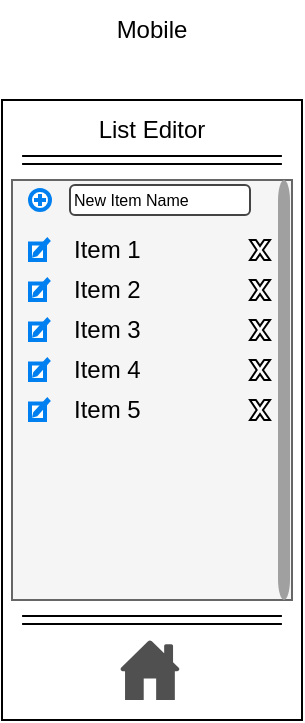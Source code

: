 <mxfile>
    <diagram id="Npyo4NlFzo5oswFPgFNX" name="Page-1">
        <mxGraphModel dx="257" dy="160" grid="1" gridSize="10" guides="1" tooltips="1" connect="1" arrows="1" fold="1" page="1" pageScale="1" pageWidth="850" pageHeight="1100" math="0" shadow="0">
            <root>
                <mxCell id="0"/>
                <mxCell id="1" parent="0"/>
                <mxCell id="2" value="" style="rounded=0;whiteSpace=wrap;html=1;" vertex="1" parent="1">
                    <mxGeometry x="36" y="80" width="150" height="310" as="geometry"/>
                </mxCell>
                <mxCell id="37" value="" style="whiteSpace=wrap;html=1;fillColor=#f5f5f5;fontColor=#333333;strokeColor=#666666;" vertex="1" parent="1">
                    <mxGeometry x="41" y="120" width="140" height="210" as="geometry"/>
                </mxCell>
                <mxCell id="3" value="List Editor" style="text;strokeColor=none;align=center;fillColor=none;html=1;verticalAlign=middle;whiteSpace=wrap;rounded=0;" vertex="1" parent="1">
                    <mxGeometry x="81" y="80" width="60" height="30" as="geometry"/>
                </mxCell>
                <mxCell id="5" value="" style="html=1;verticalLabelPosition=bottom;labelBackgroundColor=#ffffff;verticalAlign=top;shadow=0;dashed=0;strokeWidth=2;shape=mxgraph.ios7.misc.scroll_(vertical);fillColor=#a0a0a0;" vertex="1" parent="1">
                    <mxGeometry x="174" y="120" width="6" height="210" as="geometry"/>
                </mxCell>
                <mxCell id="30" value="Mobile" style="text;strokeColor=none;align=center;fillColor=none;html=1;verticalAlign=middle;whiteSpace=wrap;rounded=0;" vertex="1" parent="1">
                    <mxGeometry x="81" y="30" width="60" height="30" as="geometry"/>
                </mxCell>
                <mxCell id="10" value="" style="group" vertex="1" connectable="0" parent="1">
                    <mxGeometry x="50" y="120" width="130" height="210" as="geometry"/>
                </mxCell>
                <mxCell id="7" value="" style="html=1;verticalLabelPosition=bottom;align=center;labelBackgroundColor=#ffffff;verticalAlign=top;strokeWidth=2;strokeColor=#0080F0;shadow=0;dashed=0;shape=mxgraph.ios7.icons.add;" vertex="1" parent="10">
                    <mxGeometry y="5" width="10" height="10" as="geometry"/>
                </mxCell>
                <mxCell id="6" value="New Item Name" style="strokeWidth=1;html=1;shadow=0;dashed=0;shape=mxgraph.ios.iTextInput;strokeColor=#444444;buttonText=;fontSize=8;whiteSpace=wrap;align=left;" vertex="1" parent="10">
                    <mxGeometry x="20" y="2.5" width="90" height="15" as="geometry"/>
                </mxCell>
                <mxCell id="4" value="" style="edgeStyle=none;orthogonalLoop=1;jettySize=auto;html=1;shape=link;width=-3.889;entryX=0.067;entryY=0.129;entryDx=0;entryDy=0;entryPerimeter=0;exitX=0.933;exitY=0.129;exitDx=0;exitDy=0;exitPerimeter=0;" edge="1" parent="1">
                    <mxGeometry width="80" relative="1" as="geometry">
                        <mxPoint x="175.95" y="110.0" as="sourcePoint"/>
                        <mxPoint x="46.05" y="110.0" as="targetPoint"/>
                        <Array as="points"/>
                    </mxGeometry>
                </mxCell>
                <mxCell id="31" value="" style="sketch=0;pointerEvents=1;shadow=0;dashed=0;html=1;strokeColor=none;fillColor=#505050;labelPosition=center;verticalLabelPosition=bottom;verticalAlign=top;outlineConnect=0;align=center;shape=mxgraph.office.concepts.home;" vertex="1" parent="1">
                    <mxGeometry x="95" y="350" width="30" height="30" as="geometry"/>
                </mxCell>
                <mxCell id="32" value="" style="edgeStyle=none;orthogonalLoop=1;jettySize=auto;html=1;shape=link;width=-3.889;entryX=0.067;entryY=0.129;entryDx=0;entryDy=0;entryPerimeter=0;exitX=0.933;exitY=0.129;exitDx=0;exitDy=0;exitPerimeter=0;" edge="1" parent="1">
                    <mxGeometry width="80" relative="1" as="geometry">
                        <mxPoint x="175.95" y="340" as="sourcePoint"/>
                        <mxPoint x="46.05" y="340" as="targetPoint"/>
                        <Array as="points"/>
                    </mxGeometry>
                </mxCell>
                <mxCell id="35" value="" style="group" vertex="1" connectable="0" parent="1">
                    <mxGeometry x="50" y="150" width="130" height="180" as="geometry"/>
                </mxCell>
                <mxCell id="13" value="" style="group" vertex="1" connectable="0" parent="35">
                    <mxGeometry width="130" height="180" as="geometry"/>
                </mxCell>
                <mxCell id="8" value="Item 1" style="text;strokeColor=none;align=left;fillColor=none;html=1;verticalAlign=middle;whiteSpace=wrap;rounded=0;" vertex="1" parent="13">
                    <mxGeometry x="20" width="90" height="10" as="geometry"/>
                </mxCell>
                <mxCell id="9" value="" style="html=1;verticalLabelPosition=bottom;align=center;labelBackgroundColor=#ffffff;verticalAlign=top;strokeWidth=2;strokeColor=#0080F0;shadow=0;dashed=0;shape=mxgraph.ios7.icons.compose;" vertex="1" parent="13">
                    <mxGeometry width="9.1" height="10" as="geometry"/>
                </mxCell>
                <mxCell id="11" value="" style="verticalLabelPosition=bottom;verticalAlign=top;html=1;shape=mxgraph.basic.x" vertex="1" parent="13">
                    <mxGeometry x="110" width="10" height="10" as="geometry"/>
                </mxCell>
                <mxCell id="14" value="" style="group" vertex="1" connectable="0" parent="35">
                    <mxGeometry y="20" width="120" height="10" as="geometry"/>
                </mxCell>
                <mxCell id="15" value="Item 2" style="text;strokeColor=none;align=left;fillColor=none;html=1;verticalAlign=middle;whiteSpace=wrap;rounded=0;" vertex="1" parent="14">
                    <mxGeometry x="20" width="90" height="10" as="geometry"/>
                </mxCell>
                <mxCell id="16" value="" style="html=1;verticalLabelPosition=bottom;align=center;labelBackgroundColor=#ffffff;verticalAlign=top;strokeWidth=2;strokeColor=#0080F0;shadow=0;dashed=0;shape=mxgraph.ios7.icons.compose;" vertex="1" parent="14">
                    <mxGeometry width="9.1" height="10" as="geometry"/>
                </mxCell>
                <mxCell id="17" value="" style="verticalLabelPosition=bottom;verticalAlign=top;html=1;shape=mxgraph.basic.x" vertex="1" parent="14">
                    <mxGeometry x="110" width="10" height="10" as="geometry"/>
                </mxCell>
                <mxCell id="18" value="" style="group" vertex="1" connectable="0" parent="35">
                    <mxGeometry y="40" width="130" height="140" as="geometry"/>
                </mxCell>
                <mxCell id="19" value="Item 3" style="text;strokeColor=none;align=left;fillColor=none;html=1;verticalAlign=middle;whiteSpace=wrap;rounded=0;" vertex="1" parent="18">
                    <mxGeometry x="20" width="90" height="10" as="geometry"/>
                </mxCell>
                <mxCell id="20" value="" style="html=1;verticalLabelPosition=bottom;align=center;labelBackgroundColor=#ffffff;verticalAlign=top;strokeWidth=2;strokeColor=#0080F0;shadow=0;dashed=0;shape=mxgraph.ios7.icons.compose;" vertex="1" parent="18">
                    <mxGeometry width="9.1" height="10" as="geometry"/>
                </mxCell>
                <mxCell id="21" value="" style="verticalLabelPosition=bottom;verticalAlign=top;html=1;shape=mxgraph.basic.x" vertex="1" parent="18">
                    <mxGeometry x="110" width="10" height="10" as="geometry"/>
                </mxCell>
                <mxCell id="22" value="" style="group" vertex="1" connectable="0" parent="35">
                    <mxGeometry y="60" width="120" height="10" as="geometry"/>
                </mxCell>
                <mxCell id="23" value="Item 4" style="text;strokeColor=none;align=left;fillColor=none;html=1;verticalAlign=middle;whiteSpace=wrap;rounded=0;" vertex="1" parent="22">
                    <mxGeometry x="20" width="90" height="10" as="geometry"/>
                </mxCell>
                <mxCell id="24" value="" style="html=1;verticalLabelPosition=bottom;align=center;labelBackgroundColor=#ffffff;verticalAlign=top;strokeWidth=2;strokeColor=#0080F0;shadow=0;dashed=0;shape=mxgraph.ios7.icons.compose;" vertex="1" parent="22">
                    <mxGeometry width="9.1" height="10" as="geometry"/>
                </mxCell>
                <mxCell id="25" value="" style="verticalLabelPosition=bottom;verticalAlign=top;html=1;shape=mxgraph.basic.x" vertex="1" parent="22">
                    <mxGeometry x="110" width="10" height="10" as="geometry"/>
                </mxCell>
                <mxCell id="26" value="" style="group" vertex="1" connectable="0" parent="35">
                    <mxGeometry y="80" width="120" height="10" as="geometry"/>
                </mxCell>
                <mxCell id="27" value="Item 5" style="text;strokeColor=none;align=left;fillColor=none;html=1;verticalAlign=middle;whiteSpace=wrap;rounded=0;" vertex="1" parent="26">
                    <mxGeometry x="20" width="90" height="10" as="geometry"/>
                </mxCell>
                <mxCell id="28" value="" style="html=1;verticalLabelPosition=bottom;align=center;labelBackgroundColor=#ffffff;verticalAlign=top;strokeWidth=2;strokeColor=#0080F0;shadow=0;dashed=0;shape=mxgraph.ios7.icons.compose;" vertex="1" parent="26">
                    <mxGeometry width="9.1" height="10" as="geometry"/>
                </mxCell>
                <mxCell id="29" value="" style="verticalLabelPosition=bottom;verticalAlign=top;html=1;shape=mxgraph.basic.x" vertex="1" parent="26">
                    <mxGeometry x="110" width="10" height="10" as="geometry"/>
                </mxCell>
            </root>
        </mxGraphModel>
    </diagram>
</mxfile>